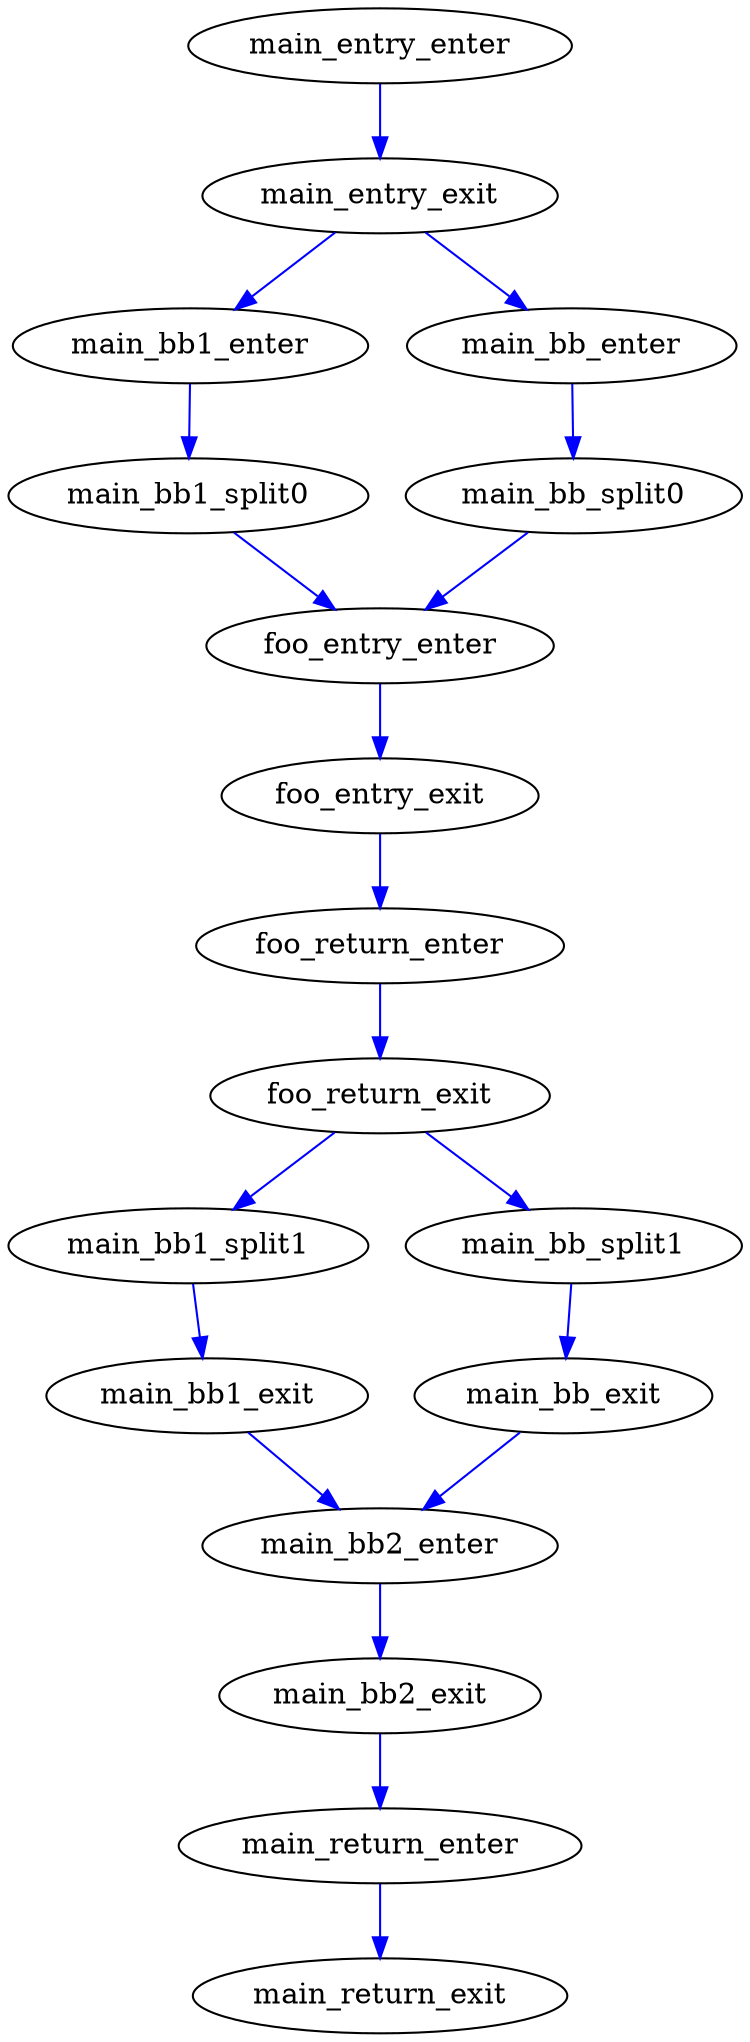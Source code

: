 digraph test8 {
edge [color=Blue]
{rank=min; main_entry_enter}

main_return_exit [label="main_return_exit"]
main_return_enter [label="main_return_enter"]
main_bb2_exit [label="main_bb2_exit"]
main_bb2_enter [label="main_bb2_enter"]
main_bb1_split1 [label="main_bb1_split1"]
main_bb1_split0 [label="main_bb1_split0"]
main_bb1_exit [label="main_bb1_exit"]
main_bb2_enter [label="main_bb2_enter"]
foo_entry_enter [label="foo_entry_enter"]
main_bb_split1 [label="main_bb_split1"]
main_bb_split0 [label="main_bb_split0"]
main_bb_exit [label="main_bb_exit"]
main_bb1_enter [label="main_bb1_enter"]
main_bb_enter [label="main_bb_enter"]
main_entry_exit [label="main_entry_exit"]
main_entry_enter [label="main_entry_enter"]
foo_return_exit [label="foo_return_exit"]
foo_return_enter [label="foo_return_enter"]
foo_entry_exit [label="foo_entry_exit"]
foo_entry_enter [label="foo_entry_enter"]

main_return_enter->main_return_exit
main_bb2_exit->main_return_enter
main_bb2_enter->main_bb2_exit
main_bb1_exit->main_bb2_enter
main_bb1_split1->main_bb1_exit
foo_return_exit->main_bb1_split1
main_bb1_split0->foo_entry_enter
main_bb1_enter->main_bb1_split0
main_bb_exit->main_bb2_enter
main_bb_split1->main_bb_exit
foo_return_exit->main_bb_split1
main_bb_split0->foo_entry_enter
main_bb_enter->main_bb_split0
main_entry_exit->main_bb1_enter
main_entry_exit->main_bb_enter
main_entry_enter->main_entry_exit
foo_return_enter->foo_return_exit
foo_entry_exit->foo_return_enter
foo_entry_enter->foo_entry_exit
}

